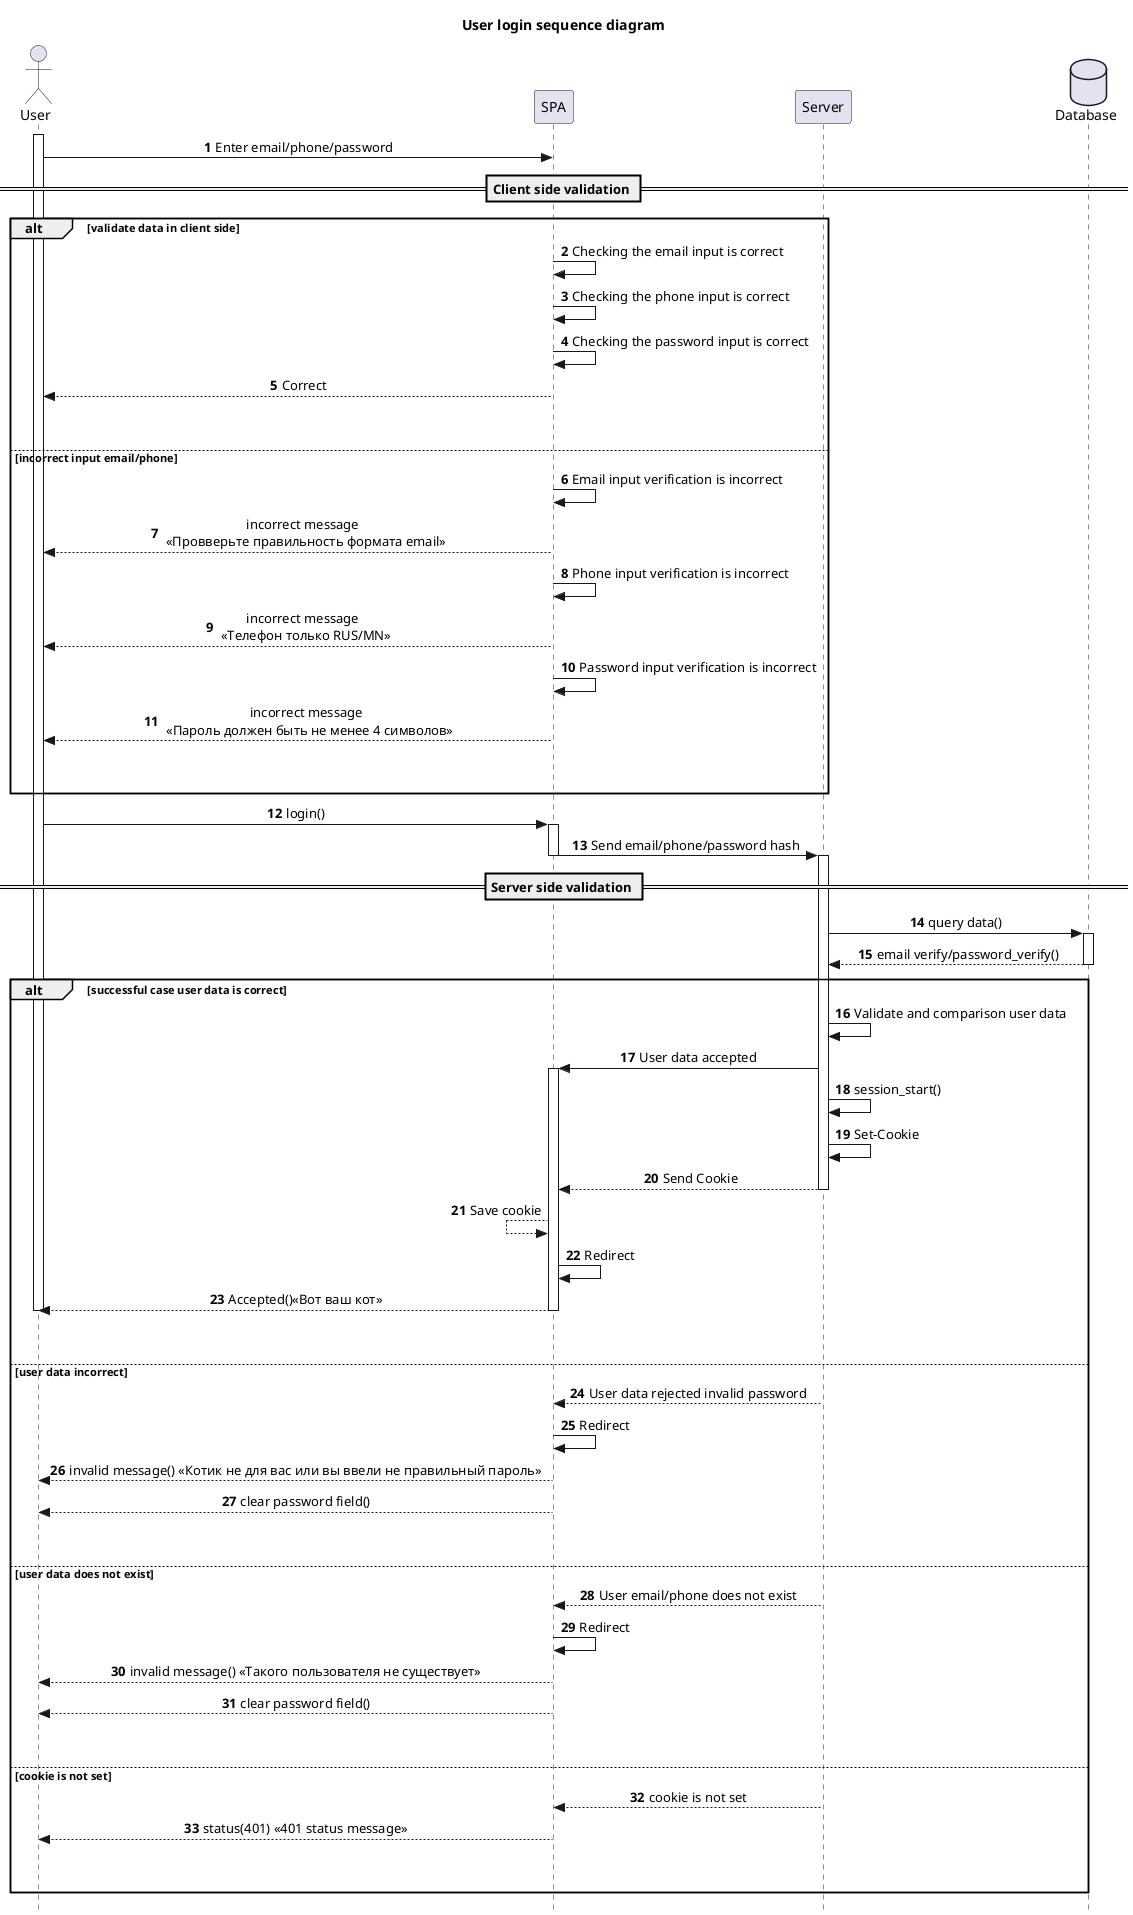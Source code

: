 @startuml
'https://plantuml.com/sequence-diagram

autonumber
title User login sequence diagram
actor User
participant SPA
participant Server
database  Database
activate User


skinparam sequenceMessageAlign center
skinparam style strictuml


User -> SPA : Enter email/phone/password
== Client side validation ==

alt validate data in client side
    SPA -> SPA: Checking the email input is correct
    SPA -> SPA: Checking the phone input is correct
    SPA -> SPA: Checking the password input is correct
    SPA --> User: Correct
||45||
else incorrect input email/phone
    SPA -> SPA: Email input verification is incorrect
    SPA --> User: incorrect message \n <<Провверьте правильность формата email>>
    SPA -> SPA: Phone input verification is incorrect
    SPA --> User: incorrect message \n <<Телефон только RUS/MN>>
    SPA -> SPA: Password input verification is incorrect
    SPA --> User: incorrect message \n <<Пароль должен быть не менее 4 символов>>
||45||
end

deactivate SPA
User -> SPA : login()

activate SPA
SPA -> Server: Send email/phone/password hash
== Server side validation ==
deactivate SPA

activate Server
Server -> Database: query data()
activate Database
Database --> Server: email verify/password_verify()
deactivate Database

alt successful case user data is correct
    Server -> Server: Validate and comparison user data
    Server -> SPA : User data accepted
    activate SPA
    Server -> Server: session_start()
    Server -> Server: Set-Cookie
    Server --> SPA: Send Cookie
    deactivate Server
    SPA <-- SPA: Save cookie
    SPA -> SPA : Redirect
    SPA --> User: Accepted()<<Вот ваш кот>>
    deactivate SPA
    deactivate User
||45||
else user data incorrect
    Server --> SPA: User data rejected invalid password
    SPA -> SPA: Redirect
    SPA --> User: invalid message() <<Котик не для вас или вы ввели не правильный пароль>>
    SPA --> User: clear password field()
||45||
else user data does not exist
    Server --> SPA: User email/phone does not exist
    SPA -> SPA: Redirect
    SPA --> User: invalid message() <<Такого пользователя не существует>>
    SPA --> User: clear password field()
||45||
else cookie is not set
    Server --> SPA: cookie is not set
    SPA --> User: status(401) <<401 status message>>
||45||
end

@enduml